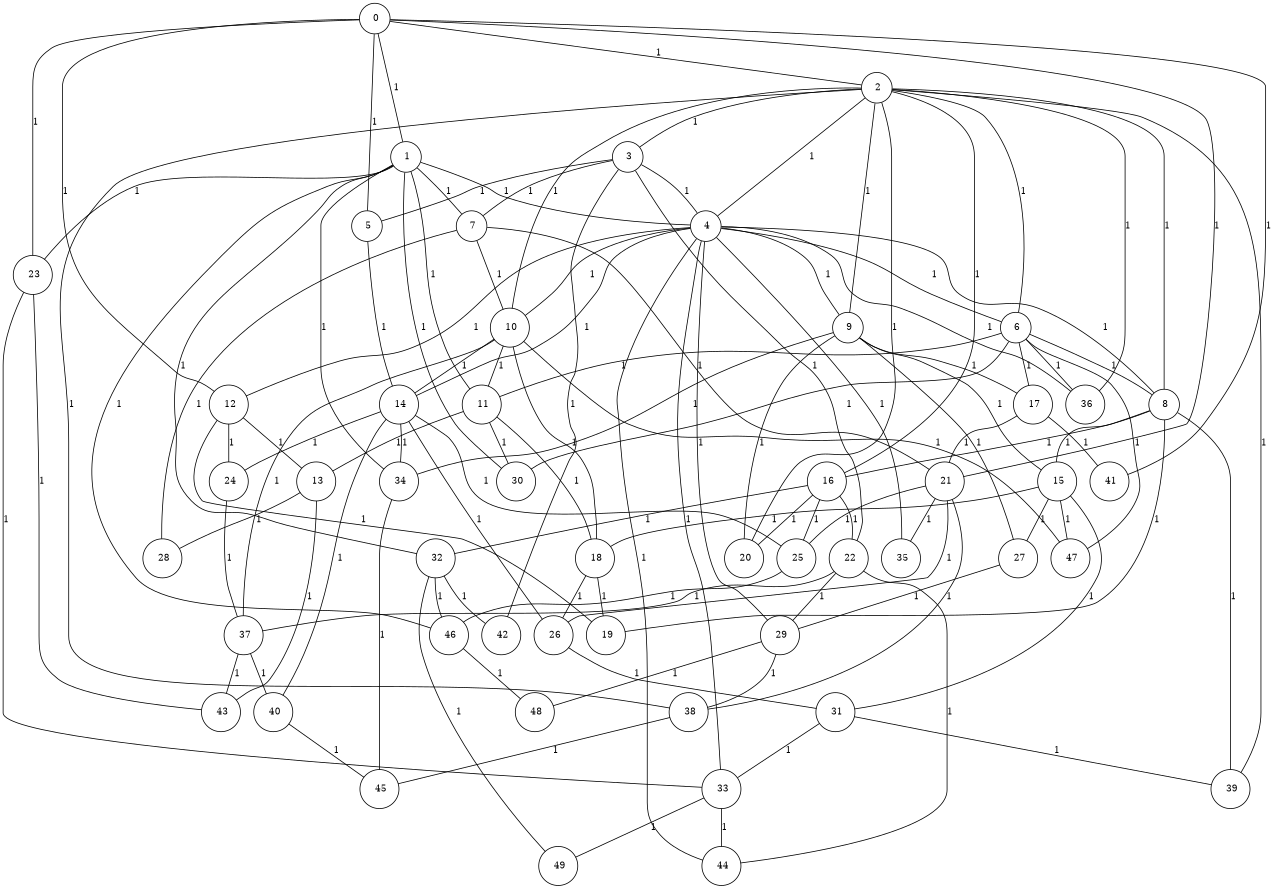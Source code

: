 graph G {
size="8.5,11;"
ratio = "expand;"
fixedsize="true;"
overlap="scale;"
node[shape=circle,width=.12,hight=.12,fontsize=12]
edge[fontsize=12]

0[label=" 0" color=black, pos="0.44712263,1.8461297!"];
1[label=" 1" color=black, pos="2.8927214,1.507555!"];
2[label=" 2" color=black, pos="2.7485507,0.98197977!"];
3[label=" 3" color=black, pos="0.2636165,1.203578!"];
4[label=" 4" color=black, pos="2.9045385,1.529754!"];
5[label=" 5" color=black, pos="1.3472866,2.4571706!"];
6[label=" 6" color=black, pos="0.43614859,0.83986775!"];
7[label=" 7" color=black, pos="0.58789121,1.6159353!"];
8[label=" 8" color=black, pos="1.037932,1.1325576!"];
9[label=" 9" color=black, pos="0.092489274,2.9277058!"];
10[label=" 10" color=black, pos="1.9956205,1.886031!"];
11[label=" 11" color=black, pos="0.14419999,2.6875455!"];
12[label=" 12" color=black, pos="2.1202427,2.2714679!"];
13[label=" 13" color=black, pos="1.6780678,1.7114344!"];
14[label=" 14" color=black, pos="1.3397319,2.7162468!"];
15[label=" 15" color=black, pos="1.8466115,0.96263692!"];
16[label=" 16" color=black, pos="1.7942471,1.8151968!"];
17[label=" 17" color=black, pos="1.7353071,2.7277763!"];
18[label=" 18" color=black, pos="1.6525881,2.9901645!"];
19[label=" 19" color=black, pos="1.7034162,0.84552666!"];
20[label=" 20" color=black, pos="0.8950096,2.2911882!"];
21[label=" 21" color=black, pos="0.845633,1.6872938!"];
22[label=" 22" color=black, pos="1.5539247,1.1129879!"];
23[label=" 23" color=black, pos="0.73572265,2.2850796!"];
24[label=" 24" color=black, pos="2.1708193,0.41670604!"];
25[label=" 25" color=black, pos="0.84317903,1.637054!"];
26[label=" 26" color=black, pos="2.7582896,0.29255532!"];
27[label=" 27" color=black, pos="2.3049286,2.2853647!"];
28[label=" 28" color=black, pos="2.2550765,2.7730156!"];
29[label=" 29" color=black, pos="1.5791755,2.2860744!"];
30[label=" 30" color=black, pos="2.86385,2.5336364!"];
31[label=" 31" color=black, pos="2.4746872,1.1295424!"];
32[label=" 32" color=black, pos="1.9189924,0.5516329!"];
33[label=" 33" color=black, pos="1.6907307,1.2579386!"];
34[label=" 34" color=black, pos="1.8159054,2.9107261!"];
35[label=" 35" color=black, pos="1.6885759,0.32077208!"];
36[label=" 36" color=black, pos="1.7726438,1.0443619!"];
37[label=" 37" color=black, pos="0.55409708,2.4849195!"];
38[label=" 38" color=black, pos="1.7294985,1.0175198!"];
39[label=" 39" color=black, pos="2.8372718,0.84969216!"];
40[label=" 40" color=black, pos="0.69331059,2.5184356!"];
41[label=" 41" color=black, pos="0.59001191,2.8330616!"];
42[label=" 42" color=black, pos="0.32686801,1.5267512!"];
43[label=" 43" color=black, pos="2.9398786,0.95909623!"];
44[label=" 44" color=black, pos="2.9413109,1.0643416!"];
45[label=" 45" color=black, pos="0.33389429,1.9133551!"];
46[label=" 46" color=black, pos="0.56781688,0.26757847!"];
47[label=" 47" color=black, pos="2.0779371,0.16135282!"];
48[label=" 48" color=black, pos="2.5185957,1.155289!"];
49[label=" 49" color=black, pos="1.4561625,1.5145249!"];
0--1[label="1"]
0--2[label="1"]
0--5[label="1"]
0--12[label="1"]
0--21[label="1"]
0--23[label="1"]
0--41[label="1"]
1--4[label="1"]
1--7[label="1"]
1--11[label="1"]
1--23[label="1"]
1--30[label="1"]
1--32[label="1"]
1--34[label="1"]
1--46[label="1"]
2--3[label="1"]
2--4[label="1"]
2--6[label="1"]
2--8[label="1"]
2--9[label="1"]
2--10[label="1"]
2--16[label="1"]
2--20[label="1"]
2--36[label="1"]
2--38[label="1"]
2--39[label="1"]
3--4[label="1"]
3--5[label="1"]
3--7[label="1"]
3--22[label="1"]
3--42[label="1"]
4--6[label="1"]
4--8[label="1"]
4--9[label="1"]
4--10[label="1"]
4--12[label="1"]
4--14[label="1"]
4--29[label="1"]
4--33[label="1"]
4--35[label="1"]
4--36[label="1"]
4--44[label="1"]
5--14[label="1"]
6--8[label="1"]
6--11[label="1"]
6--17[label="1"]
6--30[label="1"]
6--36[label="1"]
6--47[label="1"]
7--10[label="1"]
7--21[label="1"]
7--28[label="1"]
8--15[label="1"]
8--16[label="1"]
8--19[label="1"]
8--39[label="1"]
9--15[label="1"]
9--17[label="1"]
9--20[label="1"]
9--27[label="1"]
9--34[label="1"]
10--11[label="1"]
10--14[label="1"]
10--18[label="1"]
10--37[label="1"]
10--47[label="1"]
11--13[label="1"]
11--18[label="1"]
11--30[label="1"]
12--13[label="1"]
12--19[label="1"]
12--24[label="1"]
13--28[label="1"]
13--43[label="1"]
14--24[label="1"]
14--25[label="1"]
14--26[label="1"]
14--34[label="1"]
14--40[label="1"]
15--18[label="1"]
15--27[label="1"]
15--31[label="1"]
15--47[label="1"]
16--20[label="1"]
16--22[label="1"]
16--25[label="1"]
16--32[label="1"]
17--21[label="1"]
17--41[label="1"]
18--19[label="1"]
18--26[label="1"]
21--25[label="1"]
21--26[label="1"]
21--35[label="1"]
21--38[label="1"]
22--29[label="1"]
22--37[label="1"]
22--44[label="1"]
23--33[label="1"]
23--43[label="1"]
24--37[label="1"]
25--46[label="1"]
26--31[label="1"]
27--29[label="1"]
29--38[label="1"]
29--48[label="1"]
31--33[label="1"]
31--39[label="1"]
32--42[label="1"]
32--46[label="1"]
32--49[label="1"]
33--44[label="1"]
33--49[label="1"]
34--45[label="1"]
37--40[label="1"]
37--43[label="1"]
38--45[label="1"]
40--45[label="1"]
46--48[label="1"]

}
